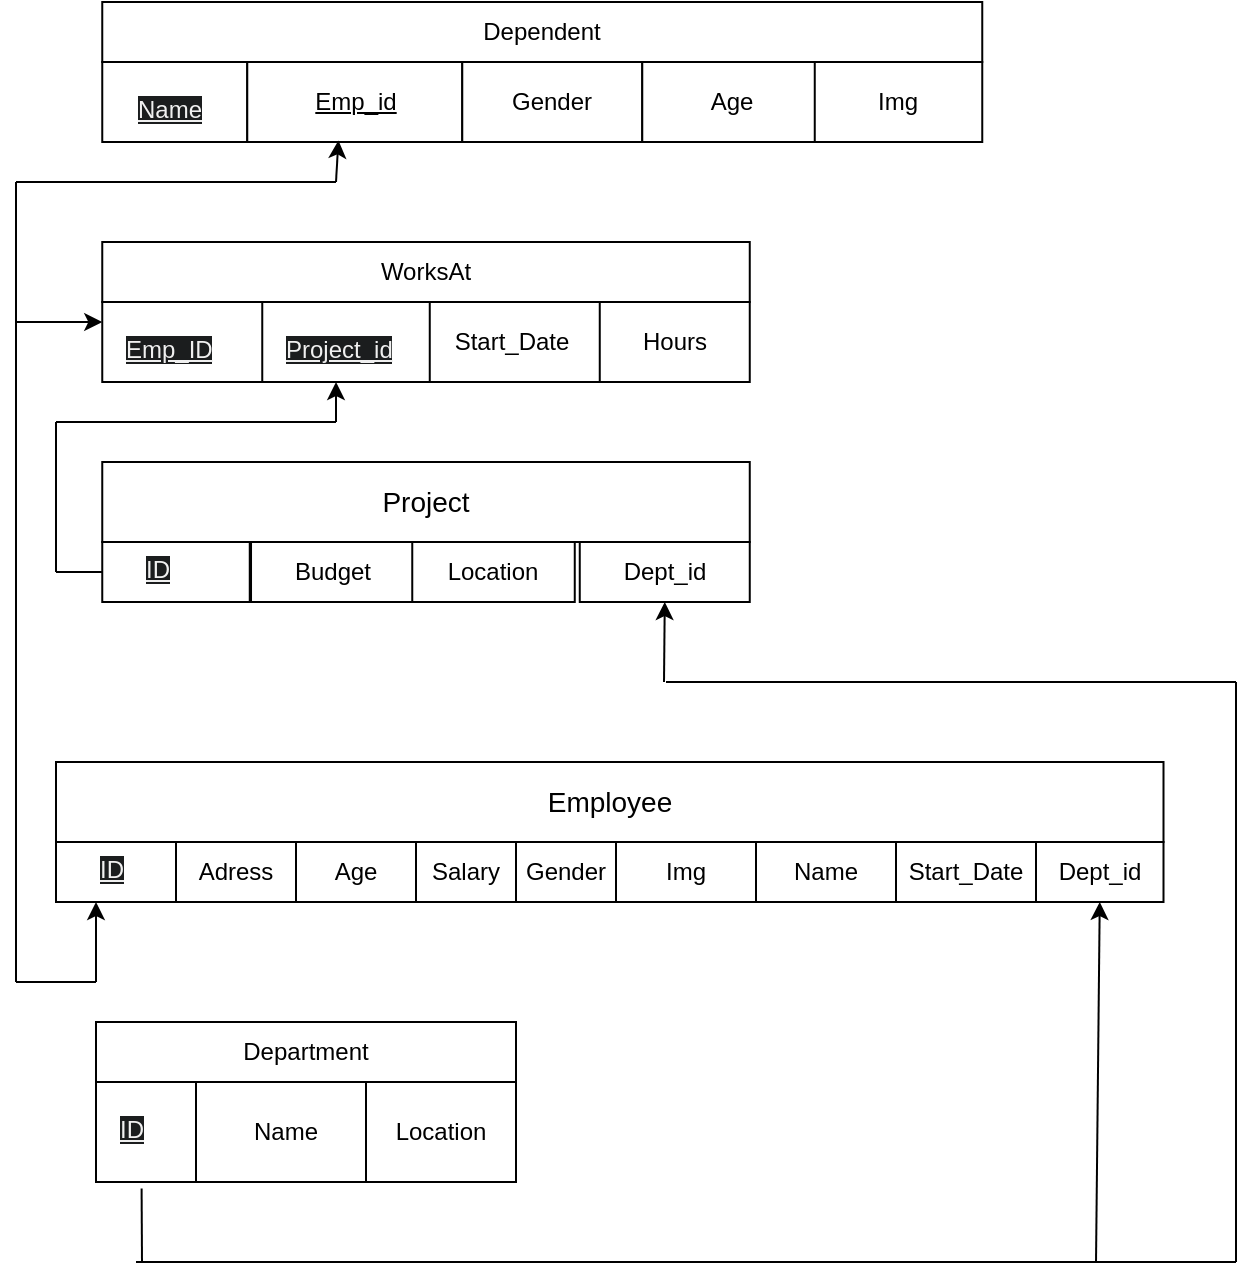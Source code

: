<mxfile version="24.2.5" type="device">
  <diagram name="Page-1" id="KJCIAICJ08daeqJfOPV_">
    <mxGraphModel dx="1720" dy="828" grid="1" gridSize="10" guides="1" tooltips="1" connect="1" arrows="1" fold="1" page="1" pageScale="1" pageWidth="850" pageHeight="1100" math="0" shadow="0">
      <root>
        <mxCell id="0" />
        <mxCell id="1" parent="0" />
        <mxCell id="kcTVpYL7Or7kvm4qwinx-178" value="Department" style="rounded=0;whiteSpace=wrap;html=1;" parent="1" vertex="1">
          <mxGeometry x="280" y="560" width="210" height="30" as="geometry" />
        </mxCell>
        <mxCell id="kcTVpYL7Or7kvm4qwinx-179" value="" style="rounded=0;whiteSpace=wrap;html=1;" parent="1" vertex="1">
          <mxGeometry x="280" y="590" width="210" height="50" as="geometry" />
        </mxCell>
        <mxCell id="kcTVpYL7Or7kvm4qwinx-180" value="" style="rounded=0;whiteSpace=wrap;html=1;" parent="1" vertex="1">
          <mxGeometry x="280" y="590" width="50" height="50" as="geometry" />
        </mxCell>
        <mxCell id="kcTVpYL7Or7kvm4qwinx-181" value="&lt;span style=&quot;color: rgb(240, 240, 240); font-family: Helvetica; font-size: 12px; font-style: normal; font-variant-ligatures: normal; font-variant-caps: normal; font-weight: 400; letter-spacing: normal; orphans: 2; text-align: center; text-indent: 0px; text-transform: none; widows: 2; word-spacing: 0px; -webkit-text-stroke-width: 0px; white-space: normal; background-color: rgb(27, 29, 30); text-decoration: underline; display: inline !important; float: none;&quot;&gt;ID&lt;/span&gt;" style="text;whiteSpace=wrap;html=1;" parent="1" vertex="1">
          <mxGeometry x="290" y="600" width="80" height="40" as="geometry" />
        </mxCell>
        <mxCell id="kcTVpYL7Or7kvm4qwinx-182" value="Name" style="rounded=0;whiteSpace=wrap;html=1;" parent="1" vertex="1">
          <mxGeometry x="330" y="590" width="90" height="50" as="geometry" />
        </mxCell>
        <mxCell id="kcTVpYL7Or7kvm4qwinx-183" value="Location" style="rounded=0;whiteSpace=wrap;html=1;" parent="1" vertex="1">
          <mxGeometry x="415" y="590" width="75" height="50" as="geometry" />
        </mxCell>
        <mxCell id="kcTVpYL7Or7kvm4qwinx-192" value="Dependent" style="rounded=0;whiteSpace=wrap;html=1;" parent="1" vertex="1">
          <mxGeometry x="283.13" y="50" width="440" height="30" as="geometry" />
        </mxCell>
        <mxCell id="kcTVpYL7Or7kvm4qwinx-193" value="" style="rounded=0;whiteSpace=wrap;html=1;" parent="1" vertex="1">
          <mxGeometry x="305.63" y="80" width="210" height="40" as="geometry" />
        </mxCell>
        <mxCell id="kcTVpYL7Or7kvm4qwinx-194" value="" style="rounded=0;whiteSpace=wrap;html=1;" parent="1" vertex="1">
          <mxGeometry x="283.13" y="80" width="72.5" height="40" as="geometry" />
        </mxCell>
        <mxCell id="kcTVpYL7Or7kvm4qwinx-195" value="&lt;span style=&quot;color: rgb(240, 240, 240); font-family: Helvetica; font-size: 12px; font-style: normal; font-variant-ligatures: normal; font-variant-caps: normal; font-weight: 400; letter-spacing: normal; orphans: 2; text-align: center; text-indent: 0px; text-transform: none; widows: 2; word-spacing: 0px; -webkit-text-stroke-width: 0px; white-space: normal; background-color: rgb(27, 29, 30); text-decoration: underline; display: inline !important; float: none;&quot;&gt;Name&lt;/span&gt;" style="text;whiteSpace=wrap;html=1;" parent="1" vertex="1">
          <mxGeometry x="299.38" y="90" width="80" height="40" as="geometry" />
        </mxCell>
        <mxCell id="kcTVpYL7Or7kvm4qwinx-196" value="&lt;span style=&quot;text-decoration-line: underline;&quot;&gt;Emp_id&lt;/span&gt;" style="rounded=0;whiteSpace=wrap;html=1;" parent="1" vertex="1">
          <mxGeometry x="355.63" y="80" width="107.5" height="40" as="geometry" />
        </mxCell>
        <mxCell id="kcTVpYL7Or7kvm4qwinx-197" value="Gender" style="rounded=0;whiteSpace=wrap;html=1;" parent="1" vertex="1">
          <mxGeometry x="463.13" y="80" width="90" height="40" as="geometry" />
        </mxCell>
        <mxCell id="kcTVpYL7Or7kvm4qwinx-198" value="&lt;span style=&quot;font-size: 14px;&quot;&gt;Employee&lt;/span&gt;" style="rounded=0;whiteSpace=wrap;html=1;" parent="1" vertex="1">
          <mxGeometry x="260" y="430" width="553.75" height="40" as="geometry" />
        </mxCell>
        <mxCell id="kcTVpYL7Or7kvm4qwinx-199" value="" style="rounded=0;whiteSpace=wrap;html=1;" parent="1" vertex="1">
          <mxGeometry x="260" y="470" width="60" height="30" as="geometry" />
        </mxCell>
        <mxCell id="kcTVpYL7Or7kvm4qwinx-200" value="Adress" style="rounded=0;whiteSpace=wrap;html=1;" parent="1" vertex="1">
          <mxGeometry x="320" y="470" width="60" height="30" as="geometry" />
        </mxCell>
        <mxCell id="kcTVpYL7Or7kvm4qwinx-201" value="Age" style="rounded=0;whiteSpace=wrap;html=1;" parent="1" vertex="1">
          <mxGeometry x="380" y="470" width="60" height="30" as="geometry" />
        </mxCell>
        <mxCell id="kcTVpYL7Or7kvm4qwinx-202" value="Salary" style="rounded=0;whiteSpace=wrap;html=1;" parent="1" vertex="1">
          <mxGeometry x="440" y="470" width="50" height="30" as="geometry" />
        </mxCell>
        <mxCell id="kcTVpYL7Or7kvm4qwinx-203" value="Gender" style="rounded=0;whiteSpace=wrap;html=1;" parent="1" vertex="1">
          <mxGeometry x="490" y="470" width="50" height="30" as="geometry" />
        </mxCell>
        <mxCell id="kcTVpYL7Or7kvm4qwinx-204" value="Img" style="rounded=0;whiteSpace=wrap;html=1;" parent="1" vertex="1">
          <mxGeometry x="540" y="470" width="70" height="30" as="geometry" />
        </mxCell>
        <mxCell id="kcTVpYL7Or7kvm4qwinx-205" value="&lt;font style=&quot;font-size: 14px;&quot;&gt;Project&lt;/font&gt;" style="rounded=0;whiteSpace=wrap;html=1;" parent="1" vertex="1">
          <mxGeometry x="283.13" y="280" width="323.75" height="40" as="geometry" />
        </mxCell>
        <mxCell id="kcTVpYL7Or7kvm4qwinx-206" value="" style="rounded=0;whiteSpace=wrap;html=1;" parent="1" vertex="1">
          <mxGeometry x="283.13" y="320" width="73.75" height="30" as="geometry" />
        </mxCell>
        <mxCell id="kcTVpYL7Or7kvm4qwinx-207" value="Budget" style="rounded=0;whiteSpace=wrap;html=1;" parent="1" vertex="1">
          <mxGeometry x="357.51" y="320" width="81.25" height="30" as="geometry" />
        </mxCell>
        <mxCell id="kcTVpYL7Or7kvm4qwinx-210" value="WorksAt" style="rounded=0;whiteSpace=wrap;html=1;" parent="1" vertex="1">
          <mxGeometry x="283.13" y="170" width="323.75" height="30" as="geometry" />
        </mxCell>
        <mxCell id="kcTVpYL7Or7kvm4qwinx-212" value="" style="rounded=0;whiteSpace=wrap;html=1;" parent="1" vertex="1">
          <mxGeometry x="283.13" y="200" width="83.75" height="40" as="geometry" />
        </mxCell>
        <mxCell id="kcTVpYL7Or7kvm4qwinx-214" value="Start_Date" style="rounded=0;whiteSpace=wrap;html=1;" parent="1" vertex="1">
          <mxGeometry x="443.13" y="200" width="90" height="40" as="geometry" />
        </mxCell>
        <mxCell id="kcTVpYL7Or7kvm4qwinx-215" value="Hours" style="rounded=0;whiteSpace=wrap;html=1;" parent="1" vertex="1">
          <mxGeometry x="531.88" y="200" width="75" height="40" as="geometry" />
        </mxCell>
        <mxCell id="P-OdxjzoKCSuH9sK2x7_-1" value="&lt;span style=&quot;color: rgb(240, 240, 240); font-family: Helvetica; font-size: 12px; font-style: normal; font-variant-ligatures: normal; font-variant-caps: normal; font-weight: 400; letter-spacing: normal; orphans: 2; text-align: center; text-indent: 0px; text-transform: none; widows: 2; word-spacing: 0px; -webkit-text-stroke-width: 0px; white-space: normal; background-color: rgb(27, 29, 30); text-decoration: underline; display: inline !important; float: none;&quot;&gt;ID&lt;/span&gt;" style="text;whiteSpace=wrap;html=1;" vertex="1" parent="1">
          <mxGeometry x="280" y="470" width="80" height="40" as="geometry" />
        </mxCell>
        <mxCell id="P-OdxjzoKCSuH9sK2x7_-2" value="Name" style="rounded=0;whiteSpace=wrap;html=1;" vertex="1" parent="1">
          <mxGeometry x="610" y="470" width="70" height="30" as="geometry" />
        </mxCell>
        <mxCell id="P-OdxjzoKCSuH9sK2x7_-3" value="Start_Date" style="rounded=0;whiteSpace=wrap;html=1;" vertex="1" parent="1">
          <mxGeometry x="680" y="470" width="70" height="30" as="geometry" />
        </mxCell>
        <mxCell id="P-OdxjzoKCSuH9sK2x7_-4" value="Dept_id" style="rounded=0;whiteSpace=wrap;html=1;" vertex="1" parent="1">
          <mxGeometry x="750" y="470" width="63.75" height="30" as="geometry" />
        </mxCell>
        <mxCell id="P-OdxjzoKCSuH9sK2x7_-5" value="&lt;span style=&quot;color: rgb(240, 240, 240); font-family: Helvetica; font-size: 12px; font-style: normal; font-variant-ligatures: normal; font-variant-caps: normal; font-weight: 400; letter-spacing: normal; orphans: 2; text-align: center; text-indent: 0px; text-transform: none; widows: 2; word-spacing: 0px; -webkit-text-stroke-width: 0px; white-space: normal; background-color: rgb(27, 29, 30); text-decoration: underline; display: inline !important; float: none;&quot;&gt;Emp_ID&lt;/span&gt;" style="text;whiteSpace=wrap;html=1;" vertex="1" parent="1">
          <mxGeometry x="293.13" y="210" width="80" height="40" as="geometry" />
        </mxCell>
        <mxCell id="P-OdxjzoKCSuH9sK2x7_-7" value="Age" style="rounded=0;whiteSpace=wrap;html=1;" vertex="1" parent="1">
          <mxGeometry x="553.13" y="80" width="90" height="40" as="geometry" />
        </mxCell>
        <mxCell id="P-OdxjzoKCSuH9sK2x7_-8" value="Img" style="rounded=0;whiteSpace=wrap;html=1;" vertex="1" parent="1">
          <mxGeometry x="639.38" y="80" width="83.75" height="40" as="geometry" />
        </mxCell>
        <mxCell id="P-OdxjzoKCSuH9sK2x7_-9" value="Location" style="rounded=0;whiteSpace=wrap;html=1;" vertex="1" parent="1">
          <mxGeometry x="438.13" y="320" width="81.25" height="30" as="geometry" />
        </mxCell>
        <mxCell id="P-OdxjzoKCSuH9sK2x7_-10" value="Dept_id" style="rounded=0;whiteSpace=wrap;html=1;" vertex="1" parent="1">
          <mxGeometry x="521.88" y="320" width="85" height="30" as="geometry" />
        </mxCell>
        <mxCell id="P-OdxjzoKCSuH9sK2x7_-11" value="&lt;span style=&quot;color: rgb(240, 240, 240); font-family: Helvetica; font-size: 12px; font-style: normal; font-variant-ligatures: normal; font-variant-caps: normal; font-weight: 400; letter-spacing: normal; orphans: 2; text-align: center; text-indent: 0px; text-transform: none; widows: 2; word-spacing: 0px; -webkit-text-stroke-width: 0px; white-space: normal; background-color: rgb(27, 29, 30); text-decoration: underline; display: inline !important; float: none;&quot;&gt;ID&lt;/span&gt;" style="text;whiteSpace=wrap;html=1;" vertex="1" parent="1">
          <mxGeometry x="303.13" y="320" width="80" height="40" as="geometry" />
        </mxCell>
        <mxCell id="P-OdxjzoKCSuH9sK2x7_-12" value="" style="rounded=0;whiteSpace=wrap;html=1;" vertex="1" parent="1">
          <mxGeometry x="363.13" y="200" width="83.75" height="40" as="geometry" />
        </mxCell>
        <mxCell id="P-OdxjzoKCSuH9sK2x7_-13" value="&lt;span style=&quot;color: rgb(240, 240, 240); font-family: Helvetica; font-size: 12px; font-style: normal; font-variant-ligatures: normal; font-variant-caps: normal; font-weight: 400; letter-spacing: normal; orphans: 2; text-align: center; text-indent: 0px; text-transform: none; widows: 2; word-spacing: 0px; -webkit-text-stroke-width: 0px; white-space: normal; background-color: rgb(27, 29, 30); text-decoration: underline; display: inline !important; float: none;&quot;&gt;Project_id&lt;/span&gt;" style="text;whiteSpace=wrap;html=1;" vertex="1" parent="1">
          <mxGeometry x="373.13" y="210" width="80" height="40" as="geometry" />
        </mxCell>
        <mxCell id="P-OdxjzoKCSuH9sK2x7_-16" value="" style="endArrow=none;html=1;rounded=0;" edge="1" parent="1">
          <mxGeometry width="50" height="50" relative="1" as="geometry">
            <mxPoint x="300" y="680" as="sourcePoint" />
            <mxPoint x="780" y="680" as="targetPoint" />
          </mxGeometry>
        </mxCell>
        <mxCell id="P-OdxjzoKCSuH9sK2x7_-20" value="" style="endArrow=none;html=1;rounded=0;" edge="1" parent="1">
          <mxGeometry width="50" height="50" relative="1" as="geometry">
            <mxPoint x="240" y="210" as="sourcePoint" />
            <mxPoint x="240" y="540" as="targetPoint" />
          </mxGeometry>
        </mxCell>
        <mxCell id="P-OdxjzoKCSuH9sK2x7_-25" value="" style="endArrow=classic;html=1;rounded=0;entryX=0;entryY=0.25;entryDx=0;entryDy=0;" edge="1" parent="1" target="kcTVpYL7Or7kvm4qwinx-212">
          <mxGeometry width="50" height="50" relative="1" as="geometry">
            <mxPoint x="240" y="210" as="sourcePoint" />
            <mxPoint x="700" y="320" as="targetPoint" />
          </mxGeometry>
        </mxCell>
        <mxCell id="P-OdxjzoKCSuH9sK2x7_-26" value="" style="endArrow=none;html=1;rounded=0;" edge="1" parent="1">
          <mxGeometry width="50" height="50" relative="1" as="geometry">
            <mxPoint x="240" y="140" as="sourcePoint" />
            <mxPoint x="240" y="210" as="targetPoint" />
          </mxGeometry>
        </mxCell>
        <mxCell id="P-OdxjzoKCSuH9sK2x7_-27" value="" style="endArrow=none;html=1;rounded=0;" edge="1" parent="1">
          <mxGeometry width="50" height="50" relative="1" as="geometry">
            <mxPoint x="400" y="140" as="sourcePoint" />
            <mxPoint x="240" y="140" as="targetPoint" />
          </mxGeometry>
        </mxCell>
        <mxCell id="P-OdxjzoKCSuH9sK2x7_-28" value="" style="endArrow=classic;html=1;rounded=0;entryX=0.424;entryY=0.98;entryDx=0;entryDy=0;entryPerimeter=0;" edge="1" parent="1" target="kcTVpYL7Or7kvm4qwinx-196">
          <mxGeometry width="50" height="50" relative="1" as="geometry">
            <mxPoint x="400" y="140" as="sourcePoint" />
            <mxPoint x="700" y="320" as="targetPoint" />
          </mxGeometry>
        </mxCell>
        <mxCell id="P-OdxjzoKCSuH9sK2x7_-29" value="" style="endArrow=none;html=1;rounded=0;entryX=0;entryY=0.5;entryDx=0;entryDy=0;" edge="1" parent="1" target="kcTVpYL7Or7kvm4qwinx-206">
          <mxGeometry width="50" height="50" relative="1" as="geometry">
            <mxPoint x="260" y="335" as="sourcePoint" />
            <mxPoint x="700" y="320" as="targetPoint" />
          </mxGeometry>
        </mxCell>
        <mxCell id="P-OdxjzoKCSuH9sK2x7_-30" value="" style="endArrow=none;html=1;rounded=0;" edge="1" parent="1">
          <mxGeometry width="50" height="50" relative="1" as="geometry">
            <mxPoint x="260" y="260" as="sourcePoint" />
            <mxPoint x="260" y="335" as="targetPoint" />
          </mxGeometry>
        </mxCell>
        <mxCell id="P-OdxjzoKCSuH9sK2x7_-31" value="" style="endArrow=none;html=1;rounded=0;" edge="1" parent="1">
          <mxGeometry width="50" height="50" relative="1" as="geometry">
            <mxPoint x="400" y="260" as="sourcePoint" />
            <mxPoint x="260" y="260" as="targetPoint" />
          </mxGeometry>
        </mxCell>
        <mxCell id="P-OdxjzoKCSuH9sK2x7_-32" value="" style="endArrow=classic;html=1;rounded=0;entryX=0.336;entryY=0.75;entryDx=0;entryDy=0;entryPerimeter=0;" edge="1" parent="1" target="P-OdxjzoKCSuH9sK2x7_-13">
          <mxGeometry width="50" height="50" relative="1" as="geometry">
            <mxPoint x="400" y="260" as="sourcePoint" />
            <mxPoint x="700" y="320" as="targetPoint" />
          </mxGeometry>
        </mxCell>
        <mxCell id="P-OdxjzoKCSuH9sK2x7_-34" value="" style="endArrow=classic;html=1;rounded=0;entryX=0.5;entryY=1;entryDx=0;entryDy=0;" edge="1" parent="1" target="P-OdxjzoKCSuH9sK2x7_-4">
          <mxGeometry width="50" height="50" relative="1" as="geometry">
            <mxPoint x="780" y="680" as="sourcePoint" />
            <mxPoint x="700" y="400" as="targetPoint" />
          </mxGeometry>
        </mxCell>
        <mxCell id="P-OdxjzoKCSuH9sK2x7_-35" value="" style="endArrow=none;html=1;rounded=0;entryX=0.16;entryY=1.08;entryDx=0;entryDy=0;entryPerimeter=0;" edge="1" parent="1" target="kcTVpYL7Or7kvm4qwinx-181">
          <mxGeometry width="50" height="50" relative="1" as="geometry">
            <mxPoint x="303" y="680" as="sourcePoint" />
            <mxPoint x="581.88" y="600" as="targetPoint" />
          </mxGeometry>
        </mxCell>
        <mxCell id="P-OdxjzoKCSuH9sK2x7_-36" value="" style="endArrow=none;html=1;rounded=0;" edge="1" parent="1">
          <mxGeometry width="50" height="50" relative="1" as="geometry">
            <mxPoint x="850" y="680" as="sourcePoint" />
            <mxPoint x="780" y="680" as="targetPoint" />
          </mxGeometry>
        </mxCell>
        <mxCell id="P-OdxjzoKCSuH9sK2x7_-42" value="" style="endArrow=classic;html=1;rounded=0;entryX=0.5;entryY=1;entryDx=0;entryDy=0;" edge="1" parent="1" target="P-OdxjzoKCSuH9sK2x7_-10">
          <mxGeometry width="50" height="50" relative="1" as="geometry">
            <mxPoint x="564" y="390" as="sourcePoint" />
            <mxPoint x="660" y="525" as="targetPoint" />
          </mxGeometry>
        </mxCell>
        <mxCell id="P-OdxjzoKCSuH9sK2x7_-43" value="" style="endArrow=none;html=1;rounded=0;" edge="1" parent="1">
          <mxGeometry width="50" height="50" relative="1" as="geometry">
            <mxPoint x="240" y="540" as="sourcePoint" />
            <mxPoint x="280" y="540" as="targetPoint" />
          </mxGeometry>
        </mxCell>
        <mxCell id="P-OdxjzoKCSuH9sK2x7_-44" value="" style="endArrow=classic;html=1;rounded=0;entryX=0;entryY=0.75;entryDx=0;entryDy=0;" edge="1" parent="1" target="P-OdxjzoKCSuH9sK2x7_-1">
          <mxGeometry width="50" height="50" relative="1" as="geometry">
            <mxPoint x="280" y="540" as="sourcePoint" />
            <mxPoint x="594.38" y="525" as="targetPoint" />
          </mxGeometry>
        </mxCell>
        <mxCell id="P-OdxjzoKCSuH9sK2x7_-45" value="" style="endArrow=none;html=1;rounded=0;" edge="1" parent="1">
          <mxGeometry width="50" height="50" relative="1" as="geometry">
            <mxPoint x="850" y="390" as="sourcePoint" />
            <mxPoint x="565" y="390" as="targetPoint" />
          </mxGeometry>
        </mxCell>
        <mxCell id="P-OdxjzoKCSuH9sK2x7_-47" value="" style="endArrow=none;html=1;rounded=0;" edge="1" parent="1">
          <mxGeometry width="50" height="50" relative="1" as="geometry">
            <mxPoint x="850" y="680" as="sourcePoint" />
            <mxPoint x="850" y="390" as="targetPoint" />
          </mxGeometry>
        </mxCell>
      </root>
    </mxGraphModel>
  </diagram>
</mxfile>
